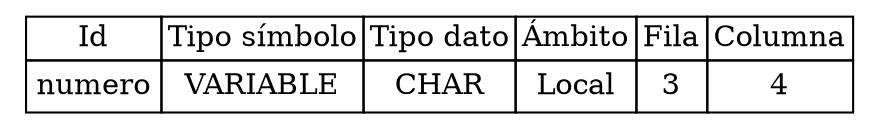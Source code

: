 
	digraph {
		tablaSimbolos [
		  shape=plaintext
		  label=<
			<table border='0' cellborder='1' color='black' cellspacing='0'>
			  <tr>
				  <td>Id</td>
				  <td>Tipo símbolo</td>
				  <td>Tipo dato</td>
				  <td>Ámbito</td>
				  <td>Fila</td>
				  <td>Columna</td>
			  </tr>
	
<tr>
<td cellpadding='4'>
numero
</td>
<td cellpadding='4'>VARIABLE
</td>
<td cellpadding='4'>CHAR
</td>
<td cellpadding='4'>Local
</td>
<td cellpadding='4'>
3
</td>
<td cellpadding='4'>
4
</td>
</tr>

		</table>
		>];
	}
	